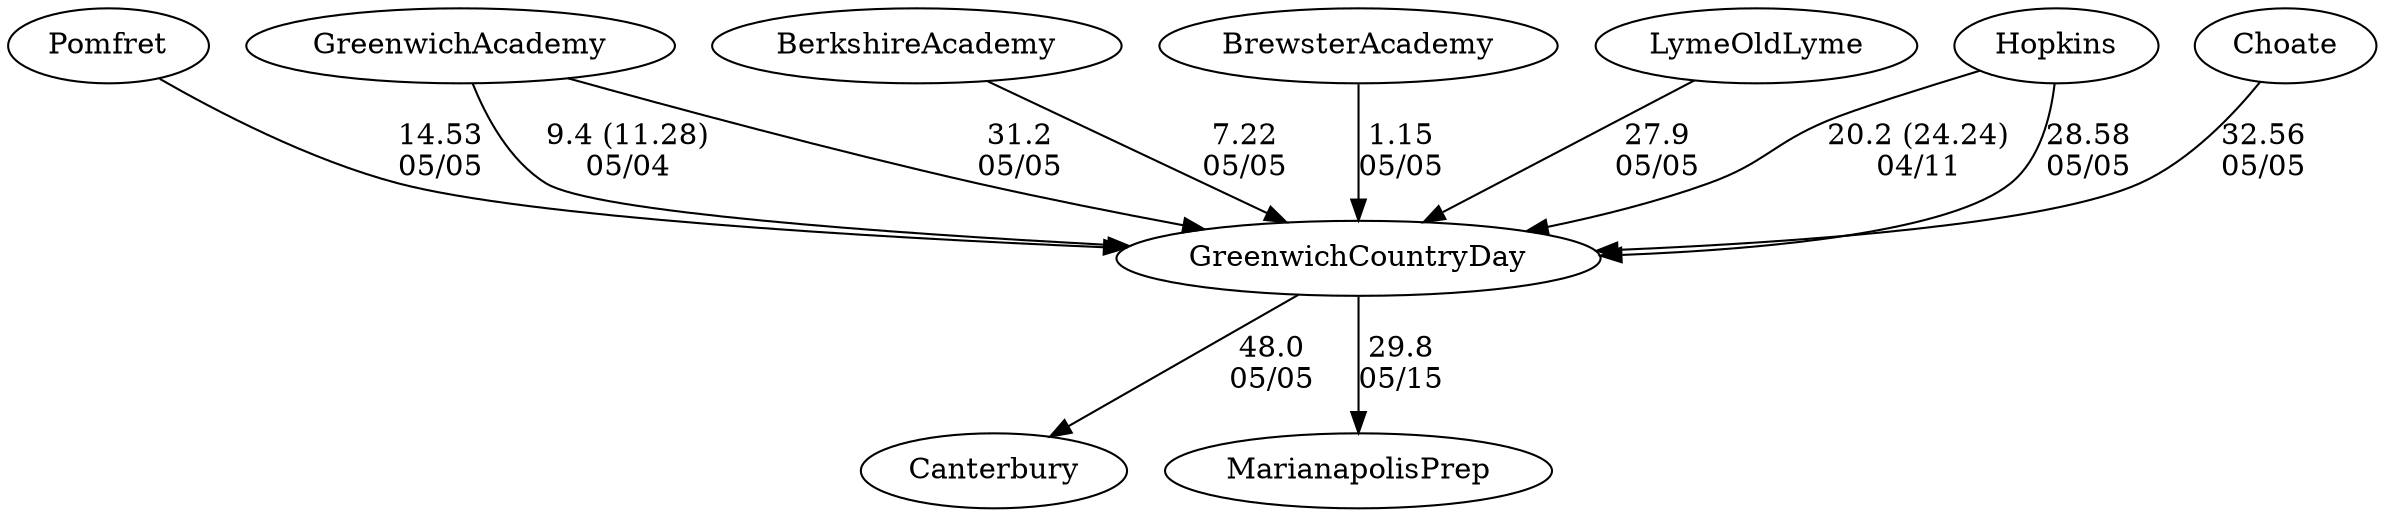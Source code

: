 digraph girls2foursGreenwichCountryDay {GreenwichCountryDay [URL="girls2foursGreenwichCountryDayGreenwichCountryDay.html"];Canterbury [URL="girls2foursGreenwichCountryDayCanterbury.html"];Pomfret [URL="girls2foursGreenwichCountryDayPomfret.html"];GreenwichAcademy [URL="girls2foursGreenwichCountryDayGreenwichAcademy.html"];BerkshireAcademy [URL="girls2foursGreenwichCountryDayBerkshireAcademy.html"];BrewsterAcademy [URL="girls2foursGreenwichCountryDayBrewsterAcademy.html"];MarianapolisPrep [URL="girls2foursGreenwichCountryDayMarianapolisPrep.html"];LymeOldLyme [URL="girls2foursGreenwichCountryDayLymeOldLyme.html"];Hopkins [URL="girls2foursGreenwichCountryDayHopkins.html"];Choate [URL="girls2foursGreenwichCountryDayChoate.html"];Hopkins -> GreenwichCountryDay[label="20.2 (24.24)
04/11", weight="80", tooltip="NEIRA,GCDS vs Hopkins			
Distance: 1250m Conditions: head current increased
None", URL="https://www.row2k.com/results/resultspage.cfm?UID=3F962587F5195CAC9807287404512E2B&cat=5", random="random"]; 
GreenwichAcademy -> GreenwichCountryDay[label="9.4 (11.28)
05/04", weight="91", tooltip="NEIRA Girls Fours, Greenwich Academy vs. Greenwich Country Day School			
Distance: 1250m Conditions: 1V race saw a light tailwind shifting to a cross tail in the final 500m. For the 2V, winds stayed directionally consistent, but picked up slightly in intensity. Clear skies, and aside from some mildly inconvenient wakes in the first race, smooth waters. Comments: Thanks to GCDS for helping organize and run a great race.
None", URL="https://www.row2k.com/results/resultspage.cfm?UID=00841B9320232058185E0FBD16468B00&cat=1", random="random"]; 
GreenwichCountryDay -> MarianapolisPrep[label="29.8
05/15", weight="71", tooltip="NEIRA Boys & Girls Fours,Marianapolis vs.Greenwich Country Day, Thayer, and Eagle Hill			
Distance: 1500 Conditions: GV1 race was quite calm. GV2 and Boys races had a slight headwind
None", URL="https://www.row2k.com/results/resultspage.cfm?UID=333A8CBC2914B00774B798094F5DAE29&cat=5", random="random"]; 
GreenwichAcademy -> GreenwichCountryDay[label="31.2
05/05", weight="69", tooltip="Founder's Day Regatta			
Conditions: Some cross wind in the first 500m shifting into a light tail wind in the last 1k. Teams with multiple boats in a single event only progressed the faster boat even if both finished top 3.", URL="https://www.row2k.com/results/resultspage.cfm?UID=7AC6352FAB62A8BCE52618B8C7A7971D&cat=6", random="random"]; 
Hopkins -> GreenwichCountryDay[label="28.58
05/05", weight="72", tooltip="Founder's Day Regatta			
Conditions: Some cross wind in the first 500m shifting into a light tail wind in the last 1k. Teams with multiple boats in a single event only progressed the faster boat even if both finished top 3.", URL="https://www.row2k.com/results/resultspage.cfm?UID=7AC6352FAB62A8BCE52618B8C7A7971D&cat=6", random="random"]; 
BerkshireAcademy -> GreenwichCountryDay[label="7.22
05/05", weight="93", tooltip="Founder's Day Regatta			
Conditions: Some cross wind in the first 500m shifting into a light tail wind in the last 1k. Teams with multiple boats in a single event only progressed the faster boat even if both finished top 3.", URL="https://www.row2k.com/results/resultspage.cfm?UID=7AC6352FAB62A8BCE52618B8C7A7971D&cat=6", random="random"]; 
GreenwichCountryDay -> Canterbury[label="48.0
05/05", weight="52", tooltip="Founder's Day Regatta			
Conditions: Some cross wind in the first 500m shifting into a light tail wind in the last 1k. Teams with multiple boats in a single event only progressed the faster boat even if both finished top 3.", URL="https://www.row2k.com/results/resultspage.cfm?UID=7AC6352FAB62A8BCE52618B8C7A7971D&cat=6", random="random"]; 
Pomfret -> GreenwichCountryDay[label="14.53
05/05", weight="86", tooltip="Founder's Day Regatta			
Conditions: Some cross wind in the first 500m shifting into a light tail wind in the last 1k. Teams with multiple boats in a single event only progressed the faster boat even if both finished top 3.", URL="https://www.row2k.com/results/resultspage.cfm?UID=7AC6352FAB62A8BCE52618B8C7A7971D&cat=6", random="random"]; 
Choate -> GreenwichCountryDay[label="32.56
05/05", weight="68", tooltip="Founder's Day Regatta			
Conditions: Some cross wind in the first 500m shifting into a light tail wind in the last 1k. Teams with multiple boats in a single event only progressed the faster boat even if both finished top 3.", URL="https://www.row2k.com/results/resultspage.cfm?UID=7AC6352FAB62A8BCE52618B8C7A7971D&cat=6", random="random"]; 
LymeOldLyme -> GreenwichCountryDay[label="27.9
05/05", weight="73", tooltip="Founder's Day Regatta			
Conditions: Some cross wind in the first 500m shifting into a light tail wind in the last 1k. Teams with multiple boats in a single event only progressed the faster boat even if both finished top 3.", URL="https://www.row2k.com/results/resultspage.cfm?UID=7AC6352FAB62A8BCE52618B8C7A7971D&cat=6", random="random"]; 
BrewsterAcademy -> GreenwichCountryDay[label="1.15
05/05", weight="99", tooltip="Founder's Day Regatta			
Conditions: Some cross wind in the first 500m shifting into a light tail wind in the last 1k. Teams with multiple boats in a single event only progressed the faster boat even if both finished top 3.", URL="https://www.row2k.com/results/resultspage.cfm?UID=7AC6352FAB62A8BCE52618B8C7A7971D&cat=6", random="random"]}